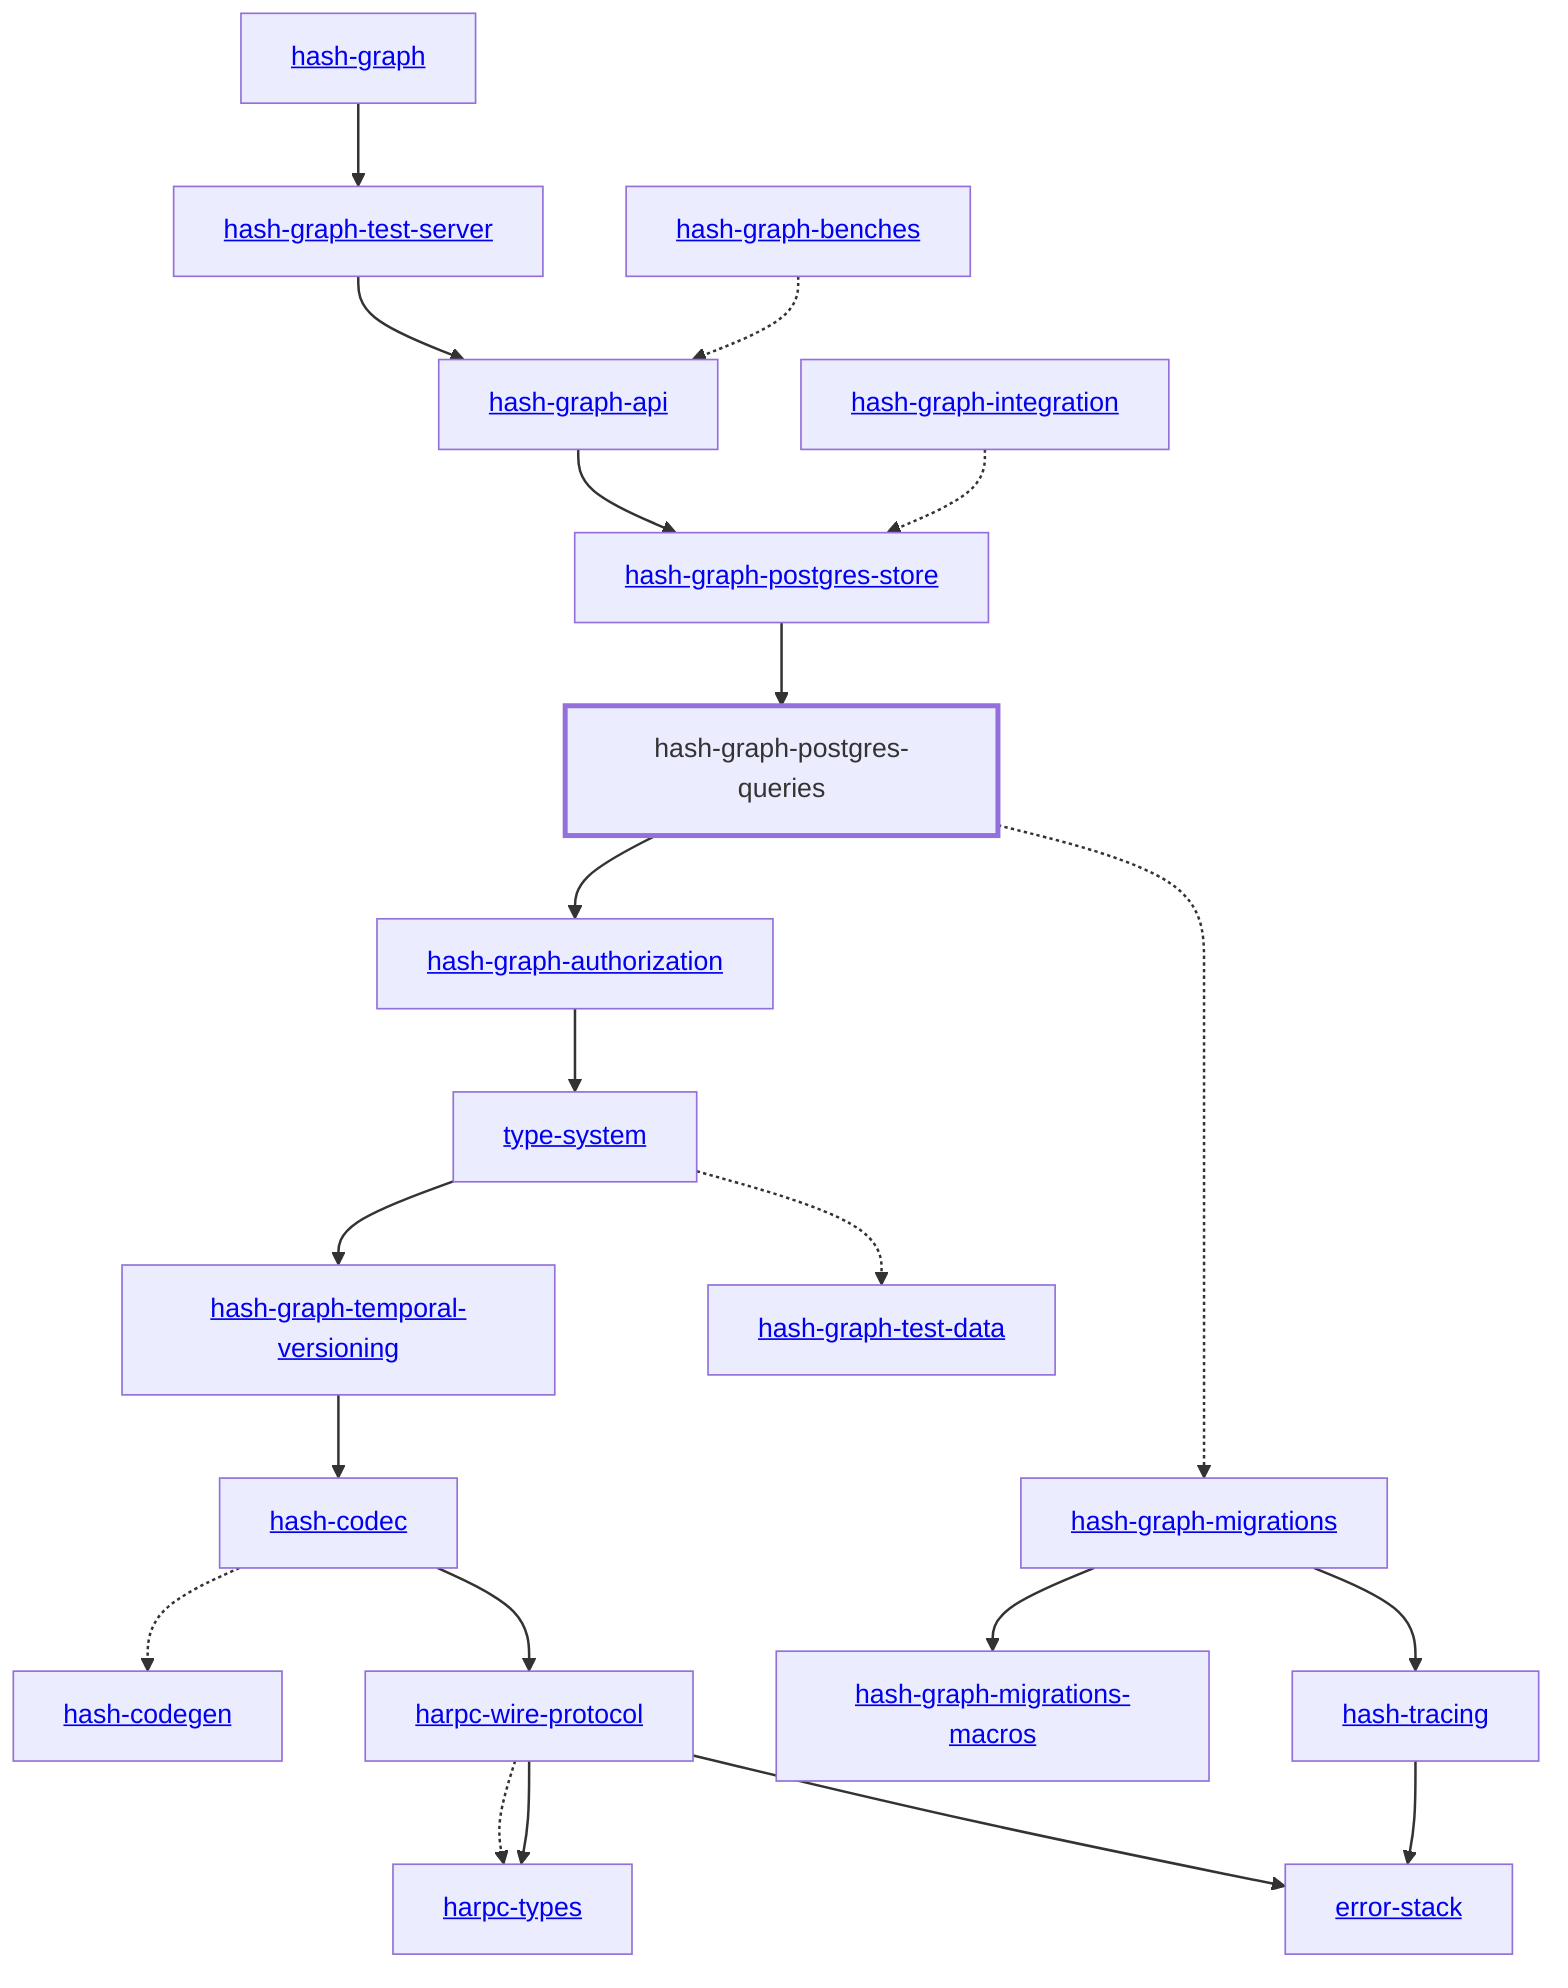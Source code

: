 graph TD
    linkStyle default stroke-width:1.5px
    classDef default stroke-width:1px
    classDef root stroke-width:3px
    classDef dev stroke-width:1px
    classDef build stroke-width:1px
    %% Legend
    %% --> : Normal dependency
    %% -.-> : Dev dependency
    %% ---> : Build dependency
    0[<a href="../hash_graph">hash-graph</a>]
    1[<a href="../type_system">type-system</a>]
    2[<a href="../hash_codec">hash-codec</a>]
    3[<a href="../hash_codegen">hash-codegen</a>]
    4[<a href="../hash_graph_api">hash-graph-api</a>]
    5[<a href="../hash_graph_authorization">hash-graph-authorization</a>]
    6[<a href="../hash_graph_migrations">hash-graph-migrations</a>]
    7[<a href="../hash_graph_migrations_macros">hash-graph-migrations-macros</a>]
    8[hash-graph-postgres-queries]
    class 8 root
    9[<a href="../hash_graph_postgres_store">hash-graph-postgres-store</a>]
    10[<a href="../hash_graph_temporal_versioning">hash-graph-temporal-versioning</a>]
    11[<a href="../hash_graph_test_server">hash-graph-test-server</a>]
    12[<a href="../harpc_types">harpc-types</a>]
    13[<a href="../harpc_wire_protocol">harpc-wire-protocol</a>]
    14[<a href="../hash_tracing">hash-tracing</a>]
    15[<a href="../error_stack">error-stack</a>]
    16[<a href="../hash_graph_benches">hash-graph-benches</a>]
    17[<a href="../hash_graph_integration">hash-graph-integration</a>]
    18[<a href="../hash_graph_test_data">hash-graph-test-data</a>]
    0 --> 11
    1 --> 10
    1 -.-> 18
    2 -.-> 3
    2 --> 13
    4 --> 9
    5 --> 1
    6 --> 7
    6 --> 14
    8 --> 5
    8 -.-> 6
    9 --> 8
    10 --> 2
    11 --> 4
    13 -.-> 12
    13 --> 12
    13 --> 15
    14 --> 15
    16 -.-> 4
    17 -.-> 9